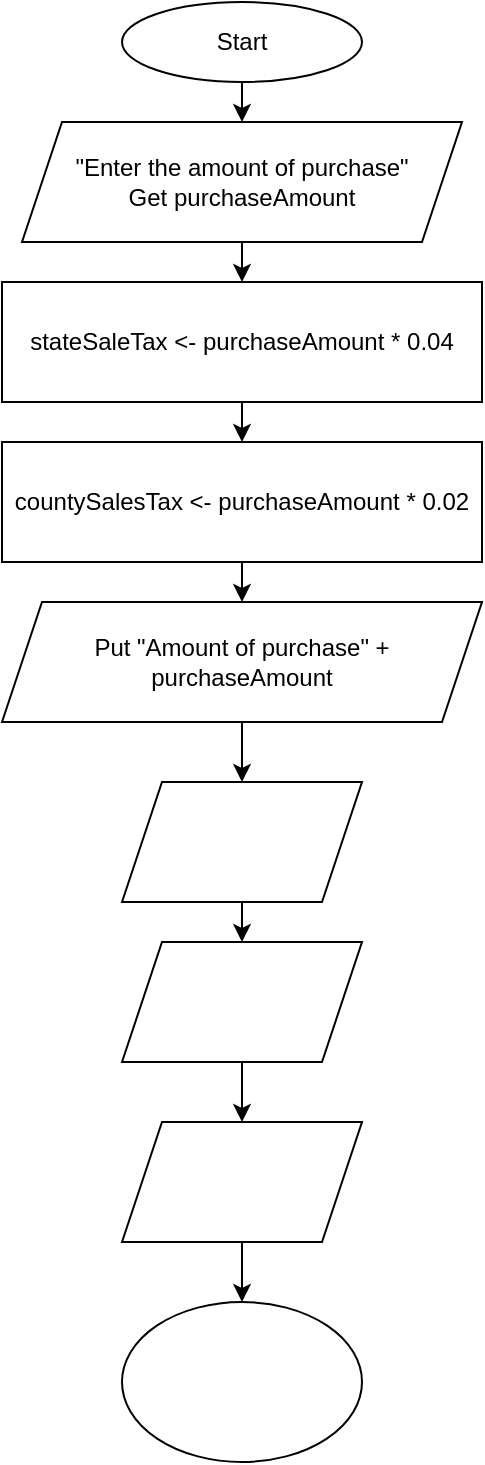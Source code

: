 <mxfile version="15.3.0" type="github">
  <diagram id="FDR3DfvLtmda-TP9jAQh" name="Page-1">
    <mxGraphModel dx="868" dy="1550" grid="1" gridSize="10" guides="1" tooltips="1" connect="1" arrows="1" fold="1" page="1" pageScale="1" pageWidth="850" pageHeight="1100" math="0" shadow="0">
      <root>
        <mxCell id="0" />
        <mxCell id="1" parent="0" />
        <mxCell id="MYmdQlqYZ3CXGTCMRay3-1" value="Start" style="ellipse;whiteSpace=wrap;html=1;" parent="1" vertex="1">
          <mxGeometry x="340" y="-1000" width="120" height="40" as="geometry" />
        </mxCell>
        <mxCell id="MYmdQlqYZ3CXGTCMRay3-2" value="&quot;Enter the amount of purchase&quot;&lt;br&gt;Get purchaseAmount" style="shape=parallelogram;perimeter=parallelogramPerimeter;whiteSpace=wrap;html=1;fixedSize=1;" parent="1" vertex="1">
          <mxGeometry x="290" y="-940" width="220" height="60" as="geometry" />
        </mxCell>
        <mxCell id="MYmdQlqYZ3CXGTCMRay3-3" value="stateSaleTax &amp;lt;- purchaseAmount * 0.04" style="rounded=0;whiteSpace=wrap;html=1;" parent="1" vertex="1">
          <mxGeometry x="280" y="-860" width="240" height="60" as="geometry" />
        </mxCell>
        <mxCell id="MYmdQlqYZ3CXGTCMRay3-4" value="countySalesTax &amp;lt;- purchaseAmount * 0.02" style="rounded=0;whiteSpace=wrap;html=1;" parent="1" vertex="1">
          <mxGeometry x="280" y="-780" width="240" height="60" as="geometry" />
        </mxCell>
        <mxCell id="MYmdQlqYZ3CXGTCMRay3-5" value="" style="shape=parallelogram;perimeter=parallelogramPerimeter;whiteSpace=wrap;html=1;fixedSize=1;" parent="1" vertex="1">
          <mxGeometry x="340" y="-610" width="120" height="60" as="geometry" />
        </mxCell>
        <mxCell id="MYmdQlqYZ3CXGTCMRay3-6" value="" style="shape=parallelogram;perimeter=parallelogramPerimeter;whiteSpace=wrap;html=1;fixedSize=1;" parent="1" vertex="1">
          <mxGeometry x="340" y="-530" width="120" height="60" as="geometry" />
        </mxCell>
        <mxCell id="MYmdQlqYZ3CXGTCMRay3-7" value="" style="shape=parallelogram;perimeter=parallelogramPerimeter;whiteSpace=wrap;html=1;fixedSize=1;" parent="1" vertex="1">
          <mxGeometry x="340" y="-440" width="120" height="60" as="geometry" />
        </mxCell>
        <mxCell id="MYmdQlqYZ3CXGTCMRay3-8" value="Put &quot;Amount of purchase&quot; + purchaseAmount" style="shape=parallelogram;perimeter=parallelogramPerimeter;whiteSpace=wrap;html=1;fixedSize=1;" parent="1" vertex="1">
          <mxGeometry x="280" y="-700" width="240" height="60" as="geometry" />
        </mxCell>
        <mxCell id="MYmdQlqYZ3CXGTCMRay3-9" value="" style="ellipse;whiteSpace=wrap;html=1;" parent="1" vertex="1">
          <mxGeometry x="340" y="-350" width="120" height="80" as="geometry" />
        </mxCell>
        <mxCell id="MYmdQlqYZ3CXGTCMRay3-10" value="" style="endArrow=classic;html=1;exitX=0.5;exitY=1;exitDx=0;exitDy=0;entryX=0.5;entryY=0;entryDx=0;entryDy=0;" parent="1" source="MYmdQlqYZ3CXGTCMRay3-7" target="MYmdQlqYZ3CXGTCMRay3-9" edge="1">
          <mxGeometry width="50" height="50" relative="1" as="geometry">
            <mxPoint x="400" y="-420" as="sourcePoint" />
            <mxPoint x="450" y="-470" as="targetPoint" />
          </mxGeometry>
        </mxCell>
        <mxCell id="MYmdQlqYZ3CXGTCMRay3-11" value="" style="endArrow=classic;html=1;exitX=0.5;exitY=1;exitDx=0;exitDy=0;" parent="1" source="MYmdQlqYZ3CXGTCMRay3-6" target="MYmdQlqYZ3CXGTCMRay3-7" edge="1">
          <mxGeometry width="50" height="50" relative="1" as="geometry">
            <mxPoint x="400" y="-420" as="sourcePoint" />
            <mxPoint x="450" y="-470" as="targetPoint" />
          </mxGeometry>
        </mxCell>
        <mxCell id="MYmdQlqYZ3CXGTCMRay3-12" value="" style="endArrow=classic;html=1;exitX=0.5;exitY=1;exitDx=0;exitDy=0;entryX=0.5;entryY=0;entryDx=0;entryDy=0;" parent="1" source="MYmdQlqYZ3CXGTCMRay3-5" target="MYmdQlqYZ3CXGTCMRay3-6" edge="1">
          <mxGeometry width="50" height="50" relative="1" as="geometry">
            <mxPoint x="400" y="-620" as="sourcePoint" />
            <mxPoint x="450" y="-670" as="targetPoint" />
          </mxGeometry>
        </mxCell>
        <mxCell id="MYmdQlqYZ3CXGTCMRay3-13" value="" style="endArrow=classic;html=1;exitX=0.5;exitY=1;exitDx=0;exitDy=0;entryX=0.5;entryY=0;entryDx=0;entryDy=0;" parent="1" source="MYmdQlqYZ3CXGTCMRay3-8" target="MYmdQlqYZ3CXGTCMRay3-5" edge="1">
          <mxGeometry width="50" height="50" relative="1" as="geometry">
            <mxPoint x="400" y="-620" as="sourcePoint" />
            <mxPoint x="450" y="-670" as="targetPoint" />
          </mxGeometry>
        </mxCell>
        <mxCell id="MYmdQlqYZ3CXGTCMRay3-18" value="" style="endArrow=classic;html=1;exitX=0.5;exitY=1;exitDx=0;exitDy=0;entryX=0.5;entryY=0;entryDx=0;entryDy=0;" parent="1" source="MYmdQlqYZ3CXGTCMRay3-4" target="MYmdQlqYZ3CXGTCMRay3-8" edge="1">
          <mxGeometry width="50" height="50" relative="1" as="geometry">
            <mxPoint x="400" y="-820" as="sourcePoint" />
            <mxPoint x="450" y="-870" as="targetPoint" />
          </mxGeometry>
        </mxCell>
        <mxCell id="MYmdQlqYZ3CXGTCMRay3-19" value="" style="endArrow=classic;html=1;exitX=0.5;exitY=1;exitDx=0;exitDy=0;entryX=0.5;entryY=0;entryDx=0;entryDy=0;" parent="1" source="MYmdQlqYZ3CXGTCMRay3-3" target="MYmdQlqYZ3CXGTCMRay3-4" edge="1">
          <mxGeometry width="50" height="50" relative="1" as="geometry">
            <mxPoint x="400" y="-820" as="sourcePoint" />
            <mxPoint x="450" y="-870" as="targetPoint" />
          </mxGeometry>
        </mxCell>
        <mxCell id="MYmdQlqYZ3CXGTCMRay3-20" value="" style="endArrow=classic;html=1;exitX=0.5;exitY=1;exitDx=0;exitDy=0;entryX=0.5;entryY=0;entryDx=0;entryDy=0;" parent="1" source="MYmdQlqYZ3CXGTCMRay3-2" target="MYmdQlqYZ3CXGTCMRay3-3" edge="1">
          <mxGeometry width="50" height="50" relative="1" as="geometry">
            <mxPoint x="400" y="-820" as="sourcePoint" />
            <mxPoint x="450" y="-870" as="targetPoint" />
          </mxGeometry>
        </mxCell>
        <mxCell id="MYmdQlqYZ3CXGTCMRay3-21" value="" style="endArrow=classic;html=1;exitX=0.5;exitY=1;exitDx=0;exitDy=0;entryX=0.5;entryY=0;entryDx=0;entryDy=0;" parent="1" source="MYmdQlqYZ3CXGTCMRay3-1" target="MYmdQlqYZ3CXGTCMRay3-2" edge="1">
          <mxGeometry width="50" height="50" relative="1" as="geometry">
            <mxPoint x="400" y="-1020" as="sourcePoint" />
            <mxPoint x="450" y="-1070" as="targetPoint" />
          </mxGeometry>
        </mxCell>
      </root>
    </mxGraphModel>
  </diagram>
</mxfile>
